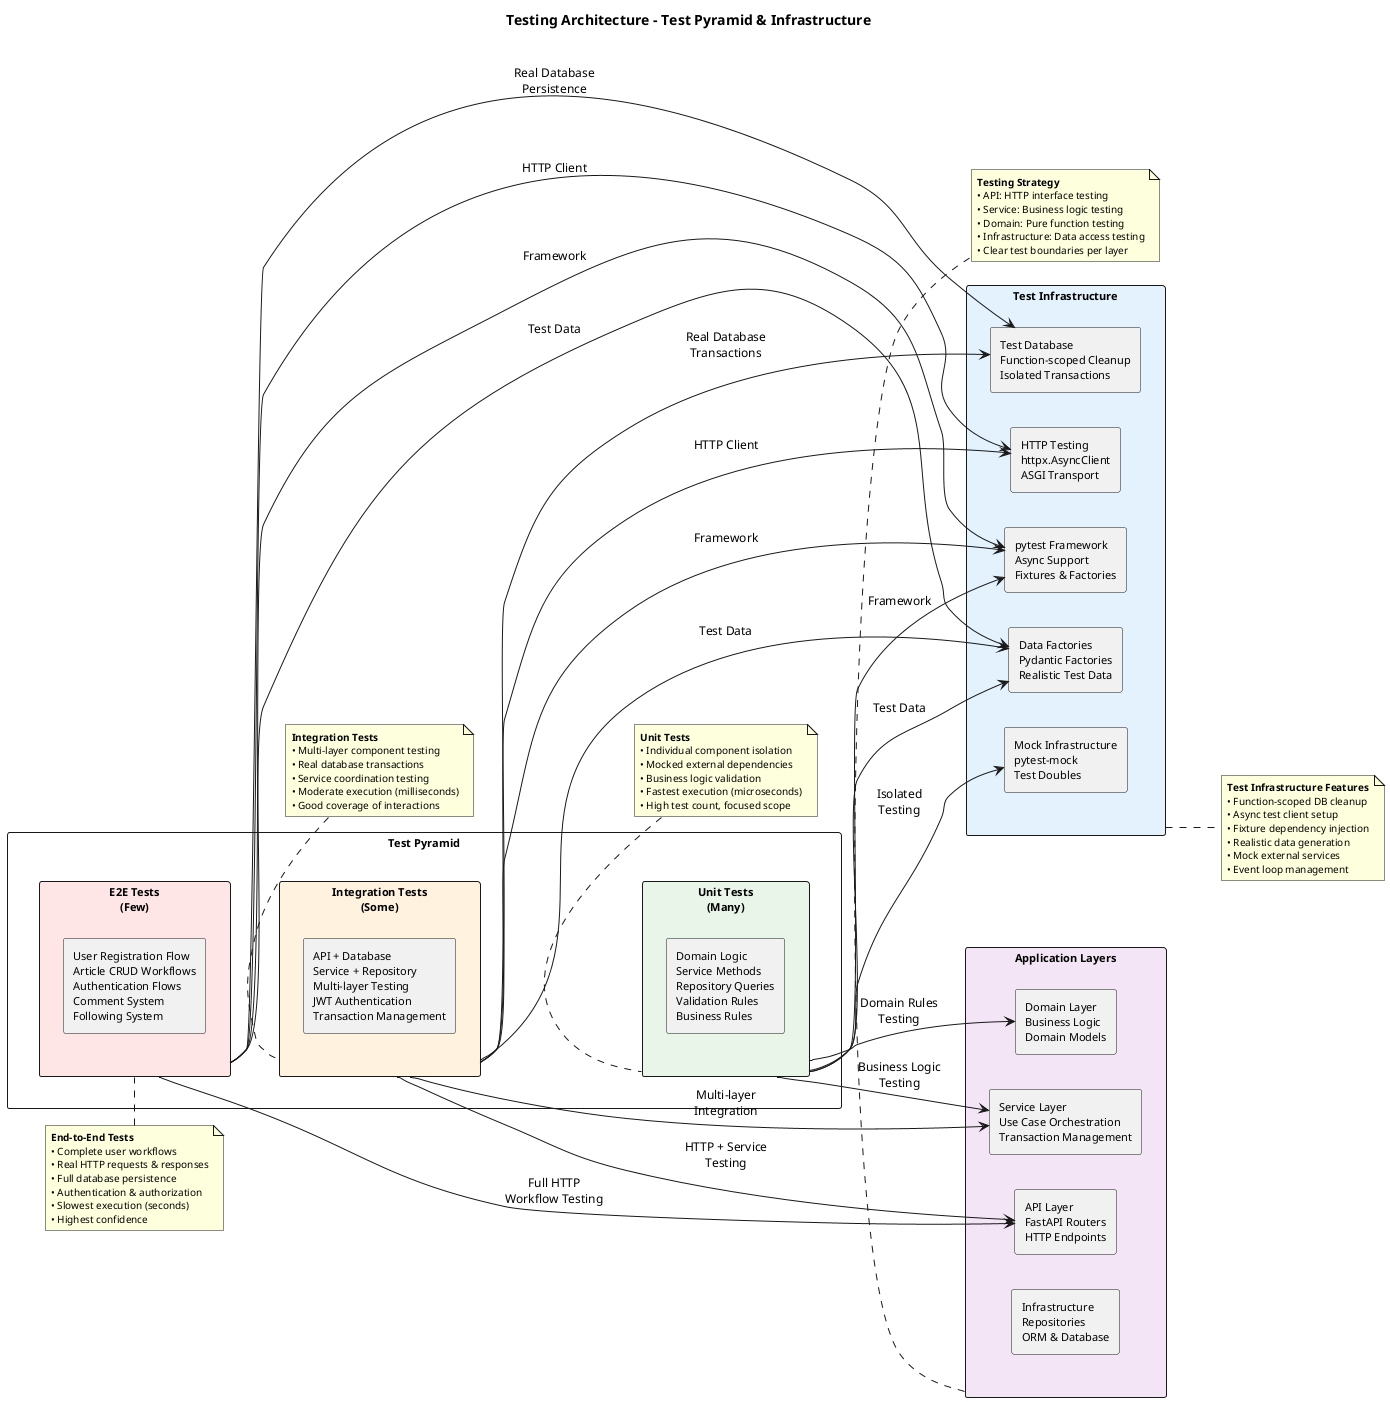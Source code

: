 @startuml testing-architecture

' Improve text legibility
skinparam defaultFontSize 12
skinparam rectangleFontSize 11
skinparam noteFontSize 10
left to right direction

title Testing Architecture - Test Pyramid & Infrastructure

' Test Pyramid Visualization
rectangle "Test Pyramid" as pyramid {
  rectangle "E2E Tests\n(Few)" as e2e #FFE6E6 {
    rectangle "User Registration Flow\nArticle CRUD Workflows\nAuthentication Flows\nComment System\nFollowing System" as e2e_examples
  }
  
  rectangle "Integration Tests\n(Some)" as integration #FFF3E0 {
    rectangle "API + Database\nService + Repository\nMulti-layer Testing\nJWT Authentication\nTransaction Management" as integration_examples
  }
  
  rectangle "Unit Tests\n(Many)" as unit #E8F5E8 {
    rectangle "Domain Logic\nService Methods\nRepository Queries\nValidation Rules\nBusiness Rules" as unit_examples
  }
}

' Test Infrastructure
rectangle "Test Infrastructure" as infra #E3F2FD {
  rectangle "pytest Framework\nAsync Support\nFixtures & Factories" as pytest_core
  rectangle "Test Database\nFunction-scoped Cleanup\nIsolated Transactions" as test_db
  rectangle "Mock Infrastructure\npytest-mock\nTest Doubles" as mocks
  rectangle "Data Factories\nPydantic Factories\nRealistic Test Data" as factories
  rectangle "HTTP Testing\nhttpx.AsyncClient\nASGI Transport" as http_testing
}

' Application Under Test
rectangle "Application Layers" as app #F3E5F5 {
  rectangle "API Layer\nFastAPI Routers\nHTTP Endpoints" as api
  rectangle "Service Layer\nUse Case Orchestration\nTransaction Management" as service
  rectangle "Domain Layer\nBusiness Logic\nDomain Models" as domain
  rectangle "Infrastructure\nRepositories\nORM & Database" as infrastructure
}

' Test Type Relationships
e2e --> api : "Full HTTP\nWorkflow Testing"
e2e --> test_db : "Real Database\nPersistence"

integration --> api : "HTTP + Service\nTesting"
integration --> service : "Multi-layer\nIntegration"
integration --> test_db : "Real Database\nTransactions"

unit --> service : "Business Logic\nTesting"
unit --> domain : "Domain Rules\nTesting"
unit --> mocks : "Isolated\nTesting"

' Infrastructure Usage
e2e --> pytest_core : "Framework"
integration --> pytest_core : "Framework"
unit --> pytest_core : "Framework"

e2e --> factories : "Test Data"
integration --> factories : "Test Data"
unit --> factories : "Test Data"

e2e --> http_testing : "HTTP Client"
integration --> http_testing : "HTTP Client"

' Visual Test Pyramid Layout
e2e -[hidden]down-> integration
integration -[hidden]down-> unit

note top of e2e
  **End-to-End Tests**
  • Complete user workflows
  • Real HTTP requests & responses
  • Full database persistence  
  • Authentication & authorization
  • Slowest execution (seconds)
  • Highest confidence
end note

note top of integration
  **Integration Tests**
  • Multi-layer component testing
  • Real database transactions
  • Service coordination testing
  • Moderate execution (milliseconds)
  • Good coverage of interactions
end note

note top of unit
  **Unit Tests**
  • Individual component isolation
  • Mocked external dependencies
  • Business logic validation
  • Fastest execution (microseconds)
  • High test count, focused scope
end note

note right of infra
  **Test Infrastructure Features**
  • Function-scoped DB cleanup
  • Async test client setup
  • Fixture dependency injection
  • Realistic data generation
  • Mock external services
  • Event loop management
end note

note bottom of app
  **Testing Strategy**
  • API: HTTP interface testing
  • Service: Business logic testing  
  • Domain: Pure function testing
  • Infrastructure: Data access testing
  • Clear test boundaries per layer
end note

@enduml
